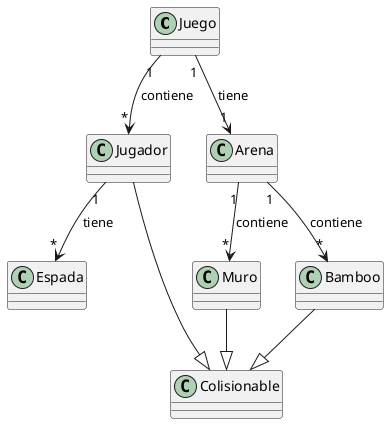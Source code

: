 @startuml espaditas

class Juego
class Jugador
class Espada
class Arena
class Muro
class Bamboo
class Colisionable

Jugador --|> Colisionable
Muro --|> Colisionable
Bamboo --|> Colisionable
Jugador "1" --> "*" Espada : tiene
Juego "1" --> "*" Jugador : contiene
Juego "1" --> "1" Arena : tiene
Arena "1" --> "*" Muro : contiene
Arena "1" --> "*" Bamboo : contiene

@enduml

